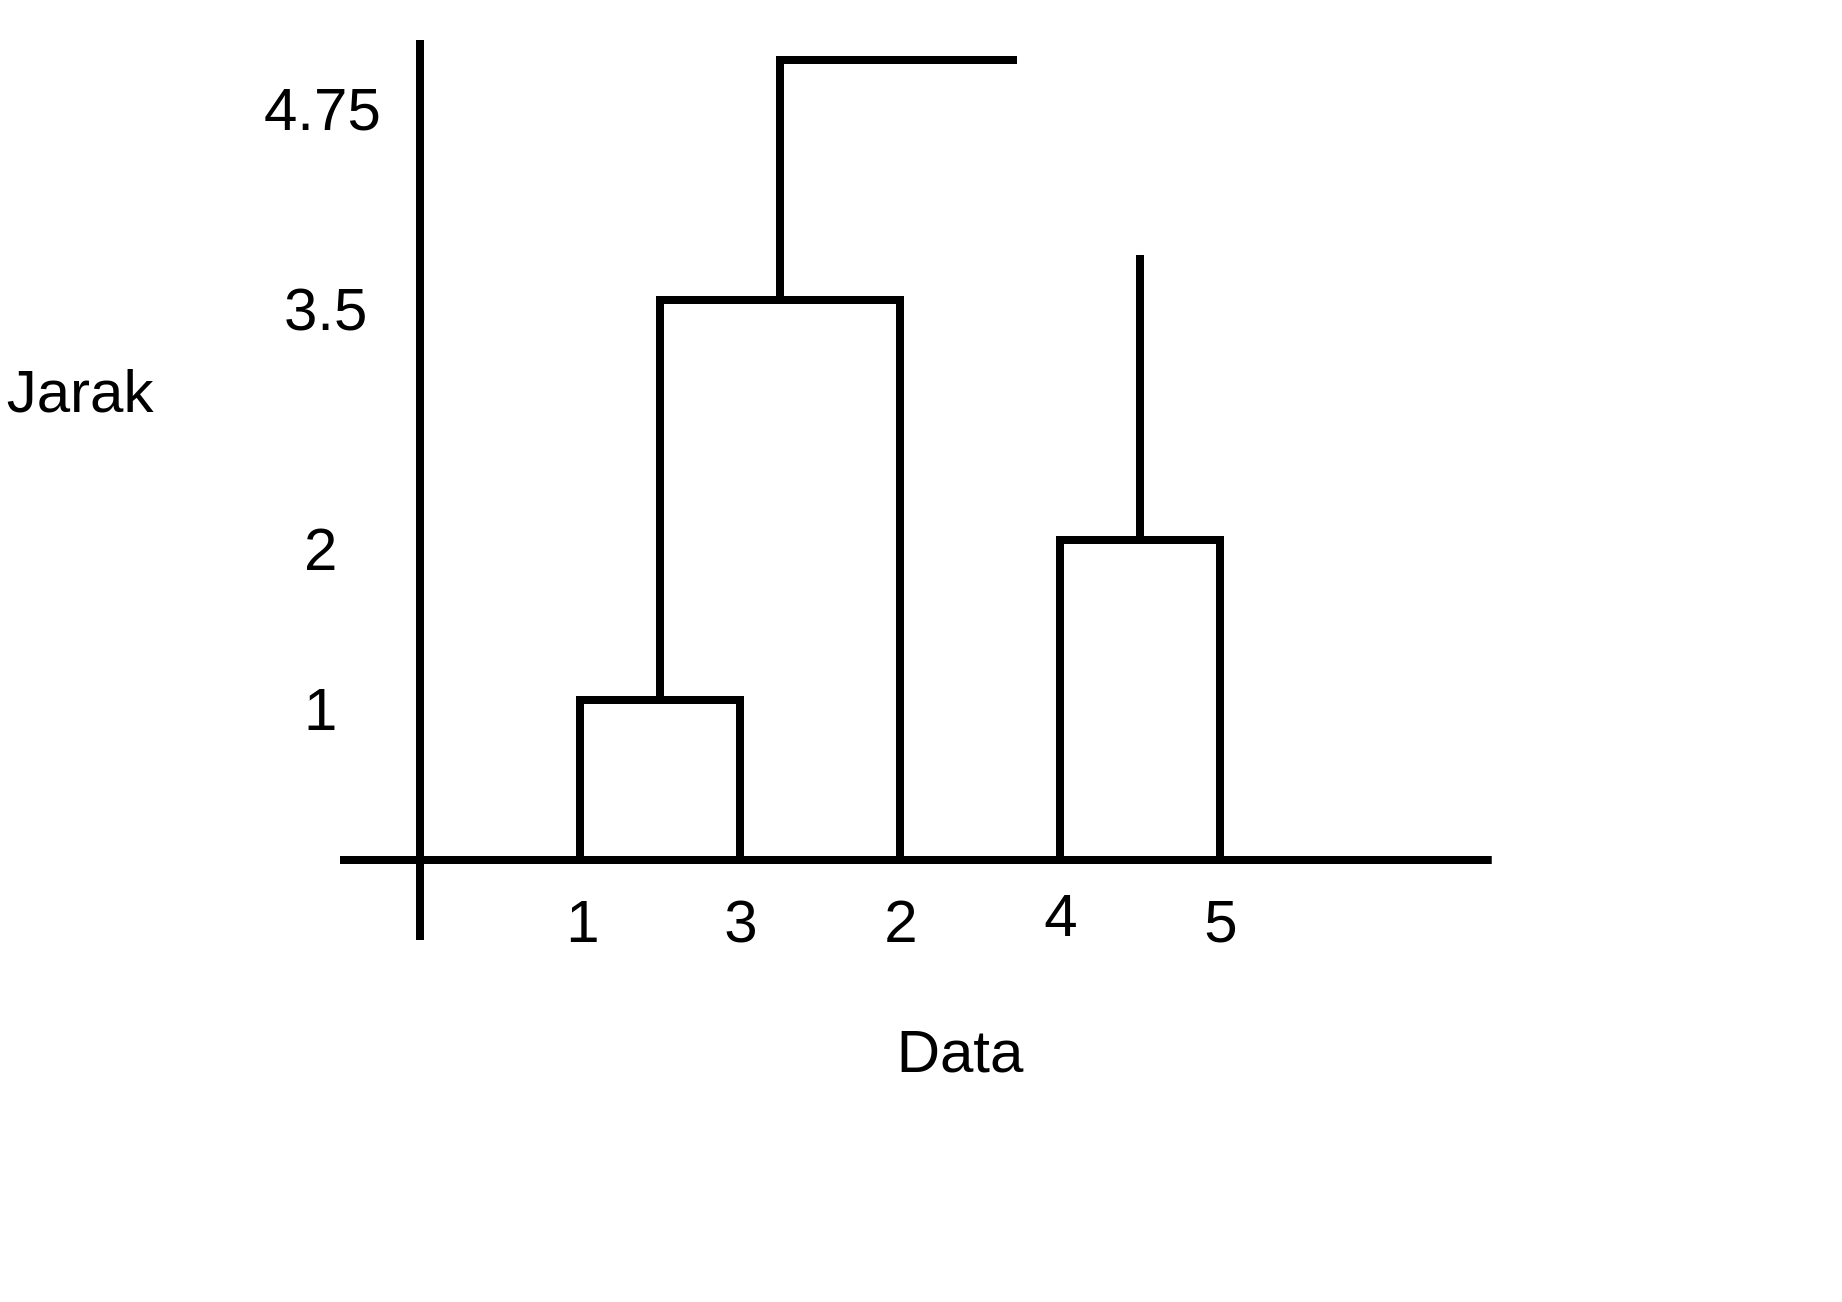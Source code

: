 <mxfile version="17.4.6" type="github">
  <diagram id="kjixh0FCLiWZOvIog2tQ" name="Page-1">
    <mxGraphModel dx="3435" dy="2424" grid="1" gridSize="10" guides="1" tooltips="1" connect="1" arrows="1" fold="1" page="1" pageScale="1" pageWidth="850" pageHeight="1100" math="0" shadow="0">
      <root>
        <mxCell id="0" />
        <mxCell id="1" parent="0" />
        <mxCell id="OKup5fv8xLVV3rsqo1rD-1" value="" style="endArrow=none;html=1;rounded=0;strokeWidth=4;" edge="1" parent="1">
          <mxGeometry width="50" height="50" relative="1" as="geometry">
            <mxPoint x="200" y="440" as="sourcePoint" />
            <mxPoint x="200" y="-10" as="targetPoint" />
          </mxGeometry>
        </mxCell>
        <mxCell id="OKup5fv8xLVV3rsqo1rD-3" value="" style="endArrow=none;html=1;rounded=0;strokeWidth=4;" edge="1" parent="1">
          <mxGeometry width="50" height="50" relative="1" as="geometry">
            <mxPoint x="160" y="400" as="sourcePoint" />
            <mxPoint x="735.882" y="400" as="targetPoint" />
          </mxGeometry>
        </mxCell>
        <mxCell id="OKup5fv8xLVV3rsqo1rD-5" value="1" style="edgeLabel;html=1;align=center;verticalAlign=middle;resizable=0;points=[];fontSize=30;" vertex="1" connectable="0" parent="OKup5fv8xLVV3rsqo1rD-3">
          <mxGeometry x="-0.481" y="1" relative="1" as="geometry">
            <mxPoint x="-29" y="31" as="offset" />
          </mxGeometry>
        </mxCell>
        <mxCell id="OKup5fv8xLVV3rsqo1rD-7" value="2" style="edgeLabel;html=1;align=center;verticalAlign=middle;resizable=0;points=[];fontSize=30;" vertex="1" connectable="0" parent="1">
          <mxGeometry x="440" y="430" as="geometry" />
        </mxCell>
        <mxCell id="OKup5fv8xLVV3rsqo1rD-9" value="3" style="edgeLabel;html=1;align=center;verticalAlign=middle;resizable=0;points=[];fontSize=30;" vertex="1" connectable="0" parent="1">
          <mxGeometry x="360" y="430" as="geometry" />
        </mxCell>
        <mxCell id="OKup5fv8xLVV3rsqo1rD-10" value="4" style="edgeLabel;html=1;align=center;verticalAlign=middle;resizable=0;points=[];fontSize=30;" vertex="1" connectable="0" parent="1">
          <mxGeometry x="520" y="420" as="geometry">
            <mxPoint y="7" as="offset" />
          </mxGeometry>
        </mxCell>
        <mxCell id="OKup5fv8xLVV3rsqo1rD-11" value="5" style="edgeLabel;html=1;align=center;verticalAlign=middle;resizable=0;points=[];fontSize=30;" vertex="1" connectable="0" parent="1">
          <mxGeometry x="600" y="430" as="geometry" />
        </mxCell>
        <mxCell id="OKup5fv8xLVV3rsqo1rD-12" value="" style="strokeWidth=4;html=1;shape=mxgraph.flowchart.annotation_1;align=left;pointerEvents=1;fontSize=30;direction=south;" vertex="1" parent="1">
          <mxGeometry x="280" y="320" width="80" height="80" as="geometry" />
        </mxCell>
        <mxCell id="OKup5fv8xLVV3rsqo1rD-13" value="" style="strokeWidth=4;html=1;shape=mxgraph.flowchart.annotation_1;align=left;pointerEvents=1;fontSize=30;direction=south;" vertex="1" parent="1">
          <mxGeometry x="520" y="240" width="80" height="160" as="geometry" />
        </mxCell>
        <mxCell id="OKup5fv8xLVV3rsqo1rD-14" value="" style="strokeWidth=4;html=1;shape=mxgraph.flowchart.annotation_1;align=left;pointerEvents=1;fontSize=30;direction=south;" vertex="1" parent="1">
          <mxGeometry x="320" y="120" width="120" height="200" as="geometry" />
        </mxCell>
        <mxCell id="OKup5fv8xLVV3rsqo1rD-15" value="" style="strokeWidth=4;html=1;shape=mxgraph.flowchart.annotation_1;align=left;pointerEvents=1;fontSize=30;direction=south;" vertex="1" parent="1">
          <mxGeometry x="380" width="180" height="120" as="geometry" />
        </mxCell>
        <mxCell id="OKup5fv8xLVV3rsqo1rD-16" value="1" style="text;whiteSpace=wrap;html=1;fontSize=30;" vertex="1" parent="1">
          <mxGeometry x="140" y="300" width="40" height="50" as="geometry" />
        </mxCell>
        <mxCell id="OKup5fv8xLVV3rsqo1rD-17" value="2" style="text;whiteSpace=wrap;html=1;fontSize=30;" vertex="1" parent="1">
          <mxGeometry x="140" y="220" width="40" height="50" as="geometry" />
        </mxCell>
        <mxCell id="OKup5fv8xLVV3rsqo1rD-18" value="3.5" style="text;whiteSpace=wrap;html=1;fontSize=30;" vertex="1" parent="1">
          <mxGeometry x="130" y="100" width="40" height="50" as="geometry" />
        </mxCell>
        <mxCell id="OKup5fv8xLVV3rsqo1rD-19" value="4.75" style="text;whiteSpace=wrap;html=1;fontSize=30;" vertex="1" parent="1">
          <mxGeometry x="120" width="40" height="50" as="geometry" />
        </mxCell>
        <mxCell id="OKup5fv8xLVV3rsqo1rD-23" value="" style="endArrow=none;html=1;rounded=0;fontSize=30;strokeWidth=4;entryX=1;entryY=0;entryDx=0;entryDy=0;entryPerimeter=0;" edge="1" parent="1" target="OKup5fv8xLVV3rsqo1rD-14">
          <mxGeometry width="50" height="50" relative="1" as="geometry">
            <mxPoint x="440" y="400" as="sourcePoint" />
            <mxPoint x="450" y="260" as="targetPoint" />
          </mxGeometry>
        </mxCell>
        <mxCell id="OKup5fv8xLVV3rsqo1rD-24" value="" style="endArrow=none;html=1;rounded=0;fontSize=30;strokeWidth=4;entryX=1;entryY=0;entryDx=0;entryDy=0;entryPerimeter=0;exitX=0;exitY=0.5;exitDx=0;exitDy=0;exitPerimeter=0;" edge="1" parent="1" source="OKup5fv8xLVV3rsqo1rD-13" target="OKup5fv8xLVV3rsqo1rD-15">
          <mxGeometry width="50" height="50" relative="1" as="geometry">
            <mxPoint x="450" y="410.0" as="sourcePoint" />
            <mxPoint x="450" y="330.0" as="targetPoint" />
          </mxGeometry>
        </mxCell>
        <mxCell id="OKup5fv8xLVV3rsqo1rD-25" value="Jarak" style="text;html=1;strokeColor=none;fillColor=none;align=center;verticalAlign=middle;whiteSpace=wrap;rounded=0;fontSize=30;" vertex="1" parent="1">
          <mxGeometry y="150" width="60" height="30" as="geometry" />
        </mxCell>
        <mxCell id="OKup5fv8xLVV3rsqo1rD-26" value="Data" style="text;html=1;strokeColor=none;fillColor=none;align=center;verticalAlign=middle;whiteSpace=wrap;rounded=0;fontSize=30;" vertex="1" parent="1">
          <mxGeometry x="440" y="480" width="60" height="30" as="geometry" />
        </mxCell>
        <mxCell id="OKup5fv8xLVV3rsqo1rD-27" value="" style="rounded=0;whiteSpace=wrap;html=1;fontSize=30;strokeWidth=4;fillColor=none;strokeColor=none;" vertex="1" parent="1">
          <mxGeometry x="-10" y="-30" width="920" height="650" as="geometry" />
        </mxCell>
      </root>
    </mxGraphModel>
  </diagram>
</mxfile>
